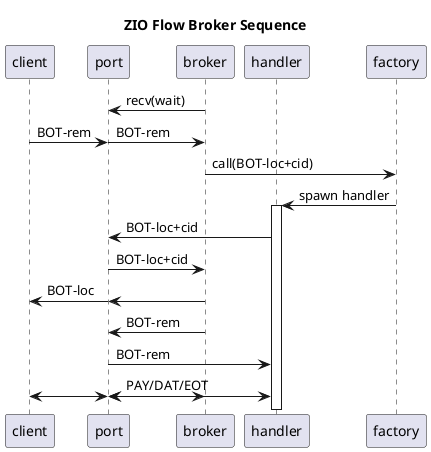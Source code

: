 @startuml
!pragma teoz true

title ZIO Flow Broker Sequence
participant "client" as client
participant "port" as feport
participant "broker" as broker
participant "handler" as app
participant "factory" as factory

broker -> feport : recv(wait)
client -> feport : BOT-rem
& feport -> broker : BOT-rem
broker -> factory : call(BOT-loc+cid)
factory -> app : spawn handler
activate app
        app -> feport : BOT-loc+cid
        feport -> broker : BOT-loc+cid
        broker -> feport 
        & feport -> client : BOT-loc
        broker -> feport : BOT-rem
        feport -> app  : BOT-rem
        
        client <-> feport
        & feport <-> app : PAY/DAT/EOT
        & broker <-> feport

deactivate app

@enduml
